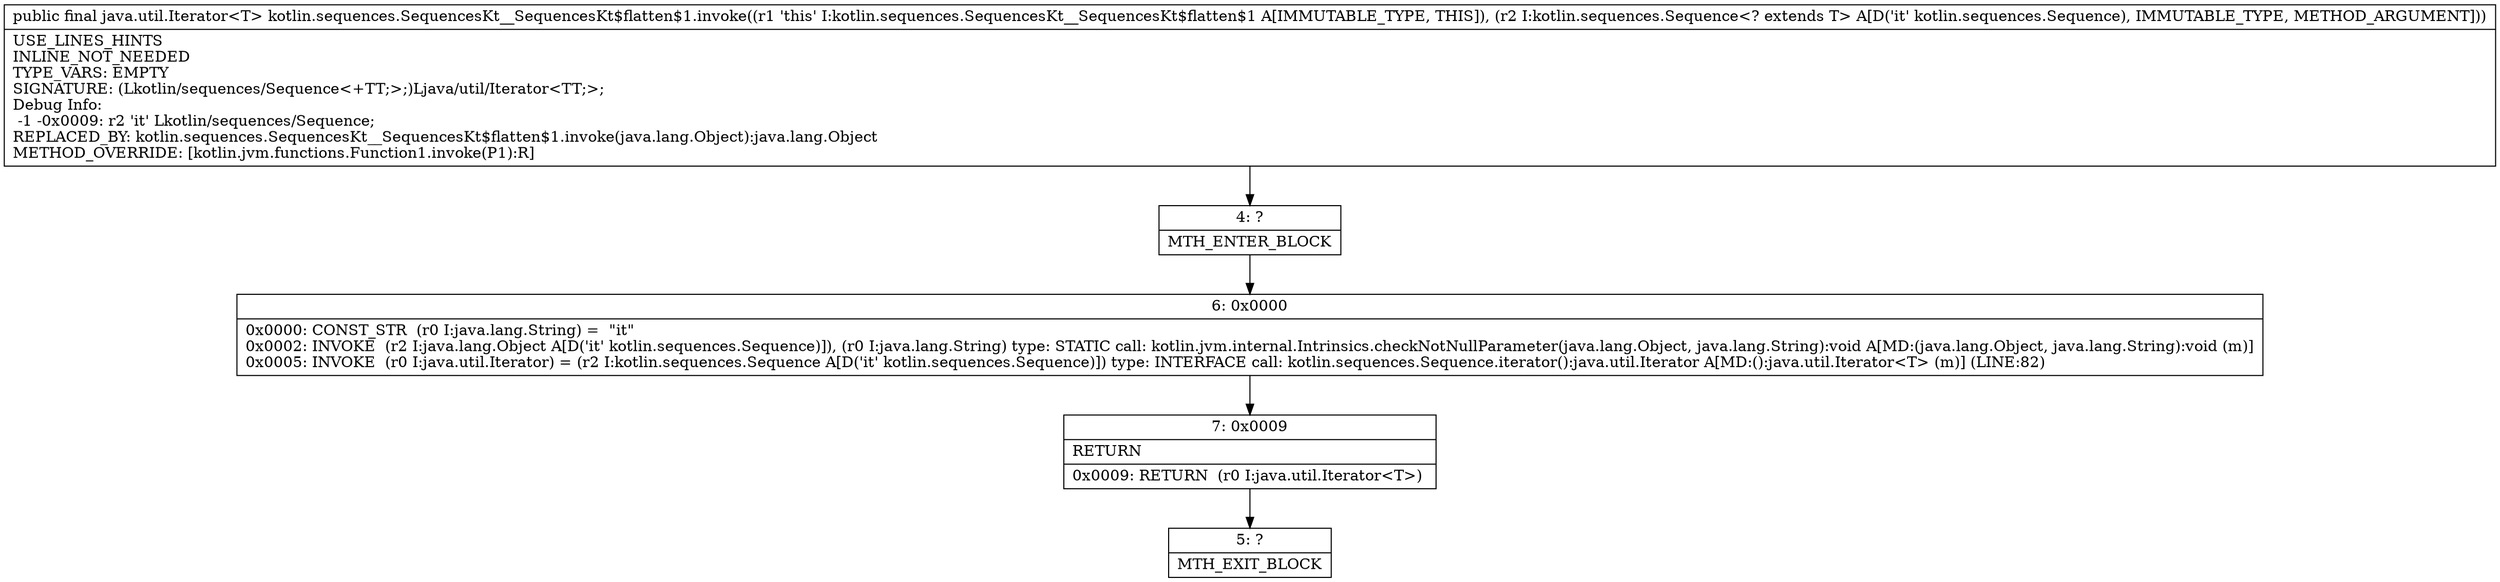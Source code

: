 digraph "CFG forkotlin.sequences.SequencesKt__SequencesKt$flatten$1.invoke(Lkotlin\/sequences\/Sequence;)Ljava\/util\/Iterator;" {
Node_4 [shape=record,label="{4\:\ ?|MTH_ENTER_BLOCK\l}"];
Node_6 [shape=record,label="{6\:\ 0x0000|0x0000: CONST_STR  (r0 I:java.lang.String) =  \"it\" \l0x0002: INVOKE  (r2 I:java.lang.Object A[D('it' kotlin.sequences.Sequence)]), (r0 I:java.lang.String) type: STATIC call: kotlin.jvm.internal.Intrinsics.checkNotNullParameter(java.lang.Object, java.lang.String):void A[MD:(java.lang.Object, java.lang.String):void (m)]\l0x0005: INVOKE  (r0 I:java.util.Iterator) = (r2 I:kotlin.sequences.Sequence A[D('it' kotlin.sequences.Sequence)]) type: INTERFACE call: kotlin.sequences.Sequence.iterator():java.util.Iterator A[MD:():java.util.Iterator\<T\> (m)] (LINE:82)\l}"];
Node_7 [shape=record,label="{7\:\ 0x0009|RETURN\l|0x0009: RETURN  (r0 I:java.util.Iterator\<T\>) \l}"];
Node_5 [shape=record,label="{5\:\ ?|MTH_EXIT_BLOCK\l}"];
MethodNode[shape=record,label="{public final java.util.Iterator\<T\> kotlin.sequences.SequencesKt__SequencesKt$flatten$1.invoke((r1 'this' I:kotlin.sequences.SequencesKt__SequencesKt$flatten$1 A[IMMUTABLE_TYPE, THIS]), (r2 I:kotlin.sequences.Sequence\<? extends T\> A[D('it' kotlin.sequences.Sequence), IMMUTABLE_TYPE, METHOD_ARGUMENT]))  | USE_LINES_HINTS\lINLINE_NOT_NEEDED\lTYPE_VARS: EMPTY\lSIGNATURE: (Lkotlin\/sequences\/Sequence\<+TT;\>;)Ljava\/util\/Iterator\<TT;\>;\lDebug Info:\l  \-1 \-0x0009: r2 'it' Lkotlin\/sequences\/Sequence;\lREPLACED_BY: kotlin.sequences.SequencesKt__SequencesKt$flatten$1.invoke(java.lang.Object):java.lang.Object\lMETHOD_OVERRIDE: [kotlin.jvm.functions.Function1.invoke(P1):R]\l}"];
MethodNode -> Node_4;Node_4 -> Node_6;
Node_6 -> Node_7;
Node_7 -> Node_5;
}

